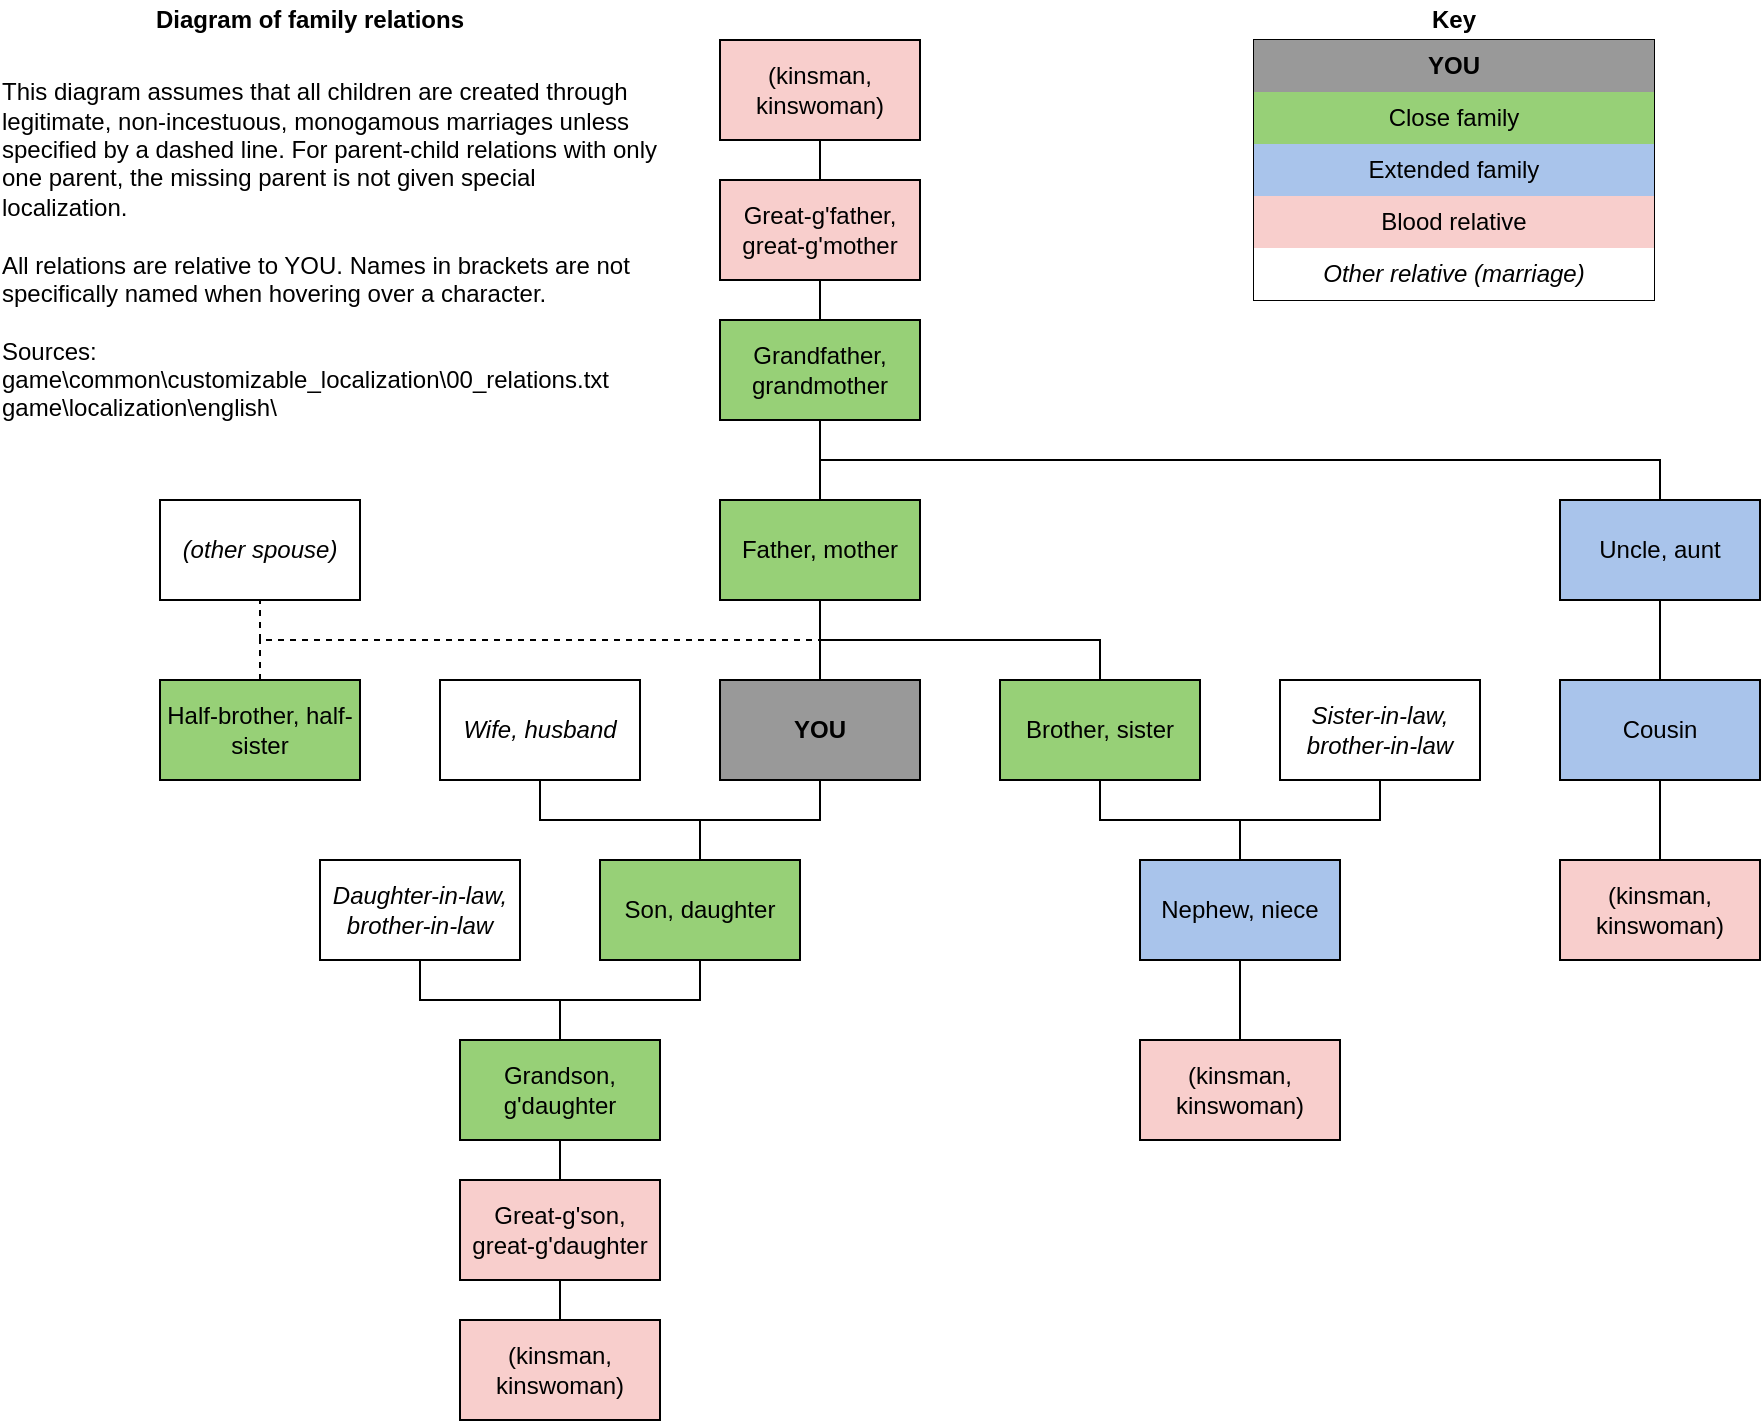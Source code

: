 <mxfile version="13.8.0" type="device"><diagram id="7V_d6fHq0QXNVy2wRsnM" name="Page-1"><mxGraphModel dx="1673" dy="2064" grid="1" gridSize="10" guides="1" tooltips="1" connect="1" arrows="1" fold="1" page="1" pageScale="1" pageWidth="827" pageHeight="1169" math="0" shadow="0"><root><mxCell id="0"/><mxCell id="1" parent="0"/><mxCell id="PnNdd4PuKevBTMux_njv-1" value="Father, mother" style="rounded=0;whiteSpace=wrap;html=1;fillColor=#97D077;fontSize=12;" vertex="1" parent="1"><mxGeometry x="360" y="230" width="100" height="50" as="geometry"/></mxCell><mxCell id="PnNdd4PuKevBTMux_njv-3" value="Son, daughter" style="rounded=0;whiteSpace=wrap;html=1;fillColor=#97D077;fontSize=12;" vertex="1" parent="1"><mxGeometry x="300" y="410" width="100" height="50" as="geometry"/></mxCell><mxCell id="PnNdd4PuKevBTMux_njv-5" value="&lt;font style=&quot;font-size: 12px&quot;&gt;Grandson, g'daughter&lt;/font&gt;" style="rounded=0;whiteSpace=wrap;html=1;fillColor=#97D077;fontSize=12;" vertex="1" parent="1"><mxGeometry x="230" y="500" width="100" height="50" as="geometry"/></mxCell><mxCell id="PnNdd4PuKevBTMux_njv-9" value="Wife, husband" style="rounded=0;whiteSpace=wrap;html=1;fontStyle=2;fontSize=12;" vertex="1" parent="1"><mxGeometry x="220" y="320" width="100" height="50" as="geometry"/></mxCell><mxCell id="PnNdd4PuKevBTMux_njv-19" value="" style="endArrow=none;html=1;strokeColor=#000000;entryX=0.5;entryY=1;entryDx=0;entryDy=0;exitX=0.5;exitY=0;exitDx=0;exitDy=0;edgeStyle=orthogonalEdgeStyle;rounded=0;fontSize=12;" edge="1" parent="1" source="PnNdd4PuKevBTMux_njv-3" target="JIgSiyLRq1NCs8Vtjxz2-1"><mxGeometry width="50" height="50" relative="1" as="geometry"><mxPoint x="420" y="540" as="sourcePoint"/><mxPoint x="310" y="570" as="targetPoint"/></mxGeometry></mxCell><mxCell id="PnNdd4PuKevBTMux_njv-20" value="" style="endArrow=none;html=1;strokeColor=#000000;entryX=0.5;entryY=1;entryDx=0;entryDy=0;exitX=0.5;exitY=0;exitDx=0;exitDy=0;edgeStyle=orthogonalEdgeStyle;rounded=0;fontSize=12;" edge="1" parent="1" source="PnNdd4PuKevBTMux_njv-3" target="PnNdd4PuKevBTMux_njv-9"><mxGeometry width="50" height="50" relative="1" as="geometry"><mxPoint x="350" y="560" as="sourcePoint"/><mxPoint x="410" y="520" as="targetPoint"/></mxGeometry></mxCell><mxCell id="PnNdd4PuKevBTMux_njv-23" value="&lt;font style=&quot;font-size: 12px;&quot;&gt;Daughter-in-law, brother-in-law&lt;/font&gt;" style="rounded=0;whiteSpace=wrap;html=1;fontStyle=2;fontSize=12;" vertex="1" parent="1"><mxGeometry x="160" y="410" width="100" height="50" as="geometry"/></mxCell><mxCell id="PnNdd4PuKevBTMux_njv-24" value="" style="endArrow=none;html=1;strokeColor=#000000;entryX=0.5;entryY=1;entryDx=0;entryDy=0;exitX=0.5;exitY=0;exitDx=0;exitDy=0;edgeStyle=orthogonalEdgeStyle;rounded=0;fontSize=12;" edge="1" parent="1" source="PnNdd4PuKevBTMux_njv-5" target="PnNdd4PuKevBTMux_njv-23"><mxGeometry width="50" height="50" relative="1" as="geometry"><mxPoint x="350.0" y="560" as="sourcePoint"/><mxPoint x="310.0" y="520" as="targetPoint"/></mxGeometry></mxCell><mxCell id="PnNdd4PuKevBTMux_njv-25" value="" style="endArrow=none;html=1;strokeColor=#000000;entryX=0.5;entryY=1;entryDx=0;entryDy=0;edgeStyle=orthogonalEdgeStyle;rounded=0;exitX=0.5;exitY=0;exitDx=0;exitDy=0;fontSize=12;" edge="1" parent="1" source="PnNdd4PuKevBTMux_njv-5" target="PnNdd4PuKevBTMux_njv-3"><mxGeometry width="50" height="50" relative="1" as="geometry"><mxPoint x="290" y="610" as="sourcePoint"/><mxPoint x="230" y="600" as="targetPoint"/></mxGeometry></mxCell><mxCell id="PnNdd4PuKevBTMux_njv-26" value="" style="endArrow=none;html=1;strokeColor=#000000;edgeStyle=orthogonalEdgeStyle;rounded=0;entryX=0.5;entryY=1;entryDx=0;entryDy=0;exitX=0.5;exitY=0;exitDx=0;exitDy=0;fontSize=12;" edge="1" parent="1" source="JIgSiyLRq1NCs8Vtjxz2-1" target="PnNdd4PuKevBTMux_njv-1"><mxGeometry width="50" height="50" relative="1" as="geometry"><mxPoint x="410" y="460" as="sourcePoint"/><mxPoint x="410" y="440" as="targetPoint"/></mxGeometry></mxCell><mxCell id="PnNdd4PuKevBTMux_njv-28" value="(other spouse)" style="rounded=0;whiteSpace=wrap;html=1;fontStyle=2;fontSize=12;" vertex="1" parent="1"><mxGeometry x="80" y="230" width="100" height="50" as="geometry"/></mxCell><mxCell id="PnNdd4PuKevBTMux_njv-30" value="&lt;font style=&quot;font-size: 12px;&quot;&gt;Half-brother, half-sister&lt;/font&gt;" style="rounded=0;whiteSpace=wrap;html=1;fillColor=#97D077;fontSize=12;" vertex="1" parent="1"><mxGeometry x="80" y="320" width="100" height="50" as="geometry"/></mxCell><mxCell id="PnNdd4PuKevBTMux_njv-31" value="" style="endArrow=none;html=1;strokeColor=#000000;edgeStyle=orthogonalEdgeStyle;rounded=0;dashed=1;fontSize=12;exitX=0.5;exitY=0;exitDx=0;exitDy=0;" edge="1" parent="1" source="PnNdd4PuKevBTMux_njv-30"><mxGeometry width="50" height="50" relative="1" as="geometry"><mxPoint x="200" y="440" as="sourcePoint"/><mxPoint x="130" y="300" as="targetPoint"/><Array as="points"><mxPoint x="130" y="300"/></Array></mxGeometry></mxCell><mxCell id="PnNdd4PuKevBTMux_njv-33" value="&lt;font style=&quot;font-size: 12px&quot;&gt;&lt;font style=&quot;font-size: 12px&quot;&gt;Great-g'son, great-g'daughter&lt;/font&gt;&lt;br style=&quot;font-size: 12px&quot;&gt;&lt;/font&gt;" style="rounded=0;whiteSpace=wrap;html=1;fillColor=#F8CECC;fontSize=12;" vertex="1" parent="1"><mxGeometry x="230" y="570" width="100" height="50" as="geometry"/></mxCell><mxCell id="PnNdd4PuKevBTMux_njv-34" value="" style="endArrow=none;html=1;strokeColor=#000000;entryX=0.5;entryY=1;entryDx=0;entryDy=0;exitX=0.5;exitY=0;exitDx=0;exitDy=0;edgeStyle=orthogonalEdgeStyle;rounded=0;fontSize=12;" edge="1" parent="1" source="PnNdd4PuKevBTMux_njv-33" target="PnNdd4PuKevBTMux_njv-5"><mxGeometry width="50" height="50" relative="1" as="geometry"><mxPoint x="290" y="640" as="sourcePoint"/><mxPoint x="230" y="600" as="targetPoint"/></mxGeometry></mxCell><mxCell id="PnNdd4PuKevBTMux_njv-37" value="&lt;font style=&quot;font-size: 12px&quot;&gt;(kinsman&lt;font style=&quot;font-size: 12px&quot;&gt;, kinswoman)&lt;br style=&quot;font-size: 12px;&quot;&gt;&lt;/font&gt;&lt;/font&gt;" style="rounded=0;whiteSpace=wrap;html=1;fillColor=#F8CECC;fontSize=12;" vertex="1" parent="1"><mxGeometry x="230" y="640" width="100" height="50" as="geometry"/></mxCell><mxCell id="PnNdd4PuKevBTMux_njv-38" value="" style="endArrow=none;html=1;strokeColor=#000000;edgeStyle=orthogonalEdgeStyle;rounded=0;exitX=0.5;exitY=0;exitDx=0;exitDy=0;entryX=0.5;entryY=1;entryDx=0;entryDy=0;fontSize=12;" edge="1" parent="1" source="PnNdd4PuKevBTMux_njv-37" target="PnNdd4PuKevBTMux_njv-33"><mxGeometry width="50" height="50" relative="1" as="geometry"><mxPoint x="140" y="780" as="sourcePoint"/><mxPoint x="240" y="780" as="targetPoint"/></mxGeometry></mxCell><mxCell id="PnNdd4PuKevBTMux_njv-41" value="Brother, sister" style="rounded=0;whiteSpace=wrap;html=1;fillColor=#97D077;fontSize=12;" vertex="1" parent="1"><mxGeometry x="500" y="320" width="100" height="50" as="geometry"/></mxCell><mxCell id="PnNdd4PuKevBTMux_njv-43" value="&lt;font style=&quot;font-size: 12px;&quot;&gt;Sister-in-law, brother-in-law&lt;br style=&quot;font-size: 12px;&quot;&gt;&lt;/font&gt;" style="rounded=0;whiteSpace=wrap;html=1;fontStyle=2;fontSize=12;" vertex="1" parent="1"><mxGeometry x="640" y="320" width="100" height="50" as="geometry"/></mxCell><mxCell id="PnNdd4PuKevBTMux_njv-44" value="" style="endArrow=none;html=1;strokeColor=#000000;exitX=0.5;exitY=0;exitDx=0;exitDy=0;edgeStyle=orthogonalEdgeStyle;rounded=0;entryX=0.5;entryY=1;entryDx=0;entryDy=0;fontSize=12;" edge="1" parent="1" source="PnNdd4PuKevBTMux_njv-45" target="PnNdd4PuKevBTMux_njv-41"><mxGeometry width="50" height="50" relative="1" as="geometry"><mxPoint x="410" y="480" as="sourcePoint"/><mxPoint x="480" y="560" as="targetPoint"/></mxGeometry></mxCell><mxCell id="PnNdd4PuKevBTMux_njv-45" value="Nephew, niece" style="rounded=0;whiteSpace=wrap;html=1;fillColor=#A9C4EB;fontSize=12;" vertex="1" parent="1"><mxGeometry x="570" y="410" width="100" height="50" as="geometry"/></mxCell><mxCell id="PnNdd4PuKevBTMux_njv-46" value="" style="endArrow=none;html=1;strokeColor=#000000;exitX=0.5;exitY=0;exitDx=0;exitDy=0;edgeStyle=orthogonalEdgeStyle;rounded=0;entryX=0.5;entryY=1;entryDx=0;entryDy=0;fontSize=12;" edge="1" parent="1" source="PnNdd4PuKevBTMux_njv-45" target="PnNdd4PuKevBTMux_njv-43"><mxGeometry width="50" height="50" relative="1" as="geometry"><mxPoint x="590" y="560" as="sourcePoint"/><mxPoint x="530" y="520" as="targetPoint"/></mxGeometry></mxCell><mxCell id="PnNdd4PuKevBTMux_njv-47" value="(kinsman, kinswoman)" style="rounded=0;whiteSpace=wrap;html=1;fillColor=#F8CECC;fontSize=12;" vertex="1" parent="1"><mxGeometry x="570" y="500" width="100" height="50" as="geometry"/></mxCell><mxCell id="PnNdd4PuKevBTMux_njv-48" value="" style="endArrow=none;html=1;strokeColor=#000000;exitX=0.5;exitY=0;exitDx=0;exitDy=0;edgeStyle=orthogonalEdgeStyle;rounded=0;entryX=0.5;entryY=1;entryDx=0;entryDy=0;fontSize=12;" edge="1" parent="1" source="PnNdd4PuKevBTMux_njv-47" target="PnNdd4PuKevBTMux_njv-45"><mxGeometry width="50" height="50" relative="1" as="geometry"><mxPoint x="590" y="560" as="sourcePoint"/><mxPoint x="530" y="520" as="targetPoint"/></mxGeometry></mxCell><mxCell id="PnNdd4PuKevBTMux_njv-49" value="&lt;font style=&quot;font-size: 12px;&quot;&gt;Grandfather, grandmother&lt;/font&gt;" style="rounded=0;whiteSpace=wrap;html=1;fillColor=#97D077;fontSize=12;" vertex="1" parent="1"><mxGeometry x="360" y="140" width="100" height="50" as="geometry"/></mxCell><mxCell id="PnNdd4PuKevBTMux_njv-50" value="" style="endArrow=none;html=1;strokeColor=#000000;exitX=0.5;exitY=0;exitDx=0;exitDy=0;edgeStyle=orthogonalEdgeStyle;rounded=0;fontSize=12;" edge="1" parent="1" source="PnNdd4PuKevBTMux_njv-1"><mxGeometry width="50" height="50" relative="1" as="geometry"><mxPoint x="410" y="480" as="sourcePoint"/><mxPoint x="410" y="200" as="targetPoint"/></mxGeometry></mxCell><mxCell id="PnNdd4PuKevBTMux_njv-51" value="Uncle, aunt" style="rounded=0;whiteSpace=wrap;html=1;fillColor=#A9C4EB;fontSize=12;" vertex="1" parent="1"><mxGeometry x="780" y="230" width="100" height="50" as="geometry"/></mxCell><mxCell id="PnNdd4PuKevBTMux_njv-52" value="" style="endArrow=none;html=1;strokeColor=#000000;entryX=0.5;entryY=1;entryDx=0;entryDy=0;exitX=0.5;exitY=0;exitDx=0;exitDy=0;edgeStyle=orthogonalEdgeStyle;rounded=0;fontSize=12;" edge="1" parent="1" source="JIgSiyLRq1NCs8Vtjxz2-1" target="PnNdd4PuKevBTMux_njv-1"><mxGeometry width="50" height="50" relative="1" as="geometry"><mxPoint x="410" y="480" as="sourcePoint"/><mxPoint x="410" y="440" as="targetPoint"/></mxGeometry></mxCell><mxCell id="PnNdd4PuKevBTMux_njv-53" value="" style="endArrow=none;html=1;strokeColor=#000000;entryX=0.5;entryY=1;entryDx=0;entryDy=0;exitX=0.5;exitY=0;exitDx=0;exitDy=0;edgeStyle=orthogonalEdgeStyle;rounded=0;fontSize=12;" edge="1" parent="1" source="PnNdd4PuKevBTMux_njv-51" target="PnNdd4PuKevBTMux_njv-49"><mxGeometry width="50" height="50" relative="1" as="geometry"><mxPoint x="410" y="400" as="sourcePoint"/><mxPoint x="410" y="350" as="targetPoint"/></mxGeometry></mxCell><mxCell id="PnNdd4PuKevBTMux_njv-54" value="Cousin" style="rounded=0;whiteSpace=wrap;html=1;fillColor=#A9C4EB;fontSize=12;" vertex="1" parent="1"><mxGeometry x="780" y="320" width="100" height="50" as="geometry"/></mxCell><mxCell id="PnNdd4PuKevBTMux_njv-55" value="(kinsman, kinswoman)" style="rounded=0;whiteSpace=wrap;html=1;fillColor=#F8CECC;fontSize=12;" vertex="1" parent="1"><mxGeometry x="780" y="410" width="100" height="50" as="geometry"/></mxCell><mxCell id="PnNdd4PuKevBTMux_njv-56" value="" style="endArrow=none;html=1;strokeColor=#000000;entryX=0.5;entryY=1;entryDx=0;entryDy=0;exitX=0.5;exitY=0;exitDx=0;exitDy=0;edgeStyle=orthogonalEdgeStyle;rounded=0;fontSize=12;" edge="1" parent="1" source="PnNdd4PuKevBTMux_njv-55" target="PnNdd4PuKevBTMux_njv-54"><mxGeometry width="50" height="50" relative="1" as="geometry"><mxPoint x="1180" y="470" as="sourcePoint"/><mxPoint x="820" y="430" as="targetPoint"/></mxGeometry></mxCell><mxCell id="PnNdd4PuKevBTMux_njv-57" value="" style="endArrow=none;html=1;strokeColor=#000000;entryX=0.5;entryY=1;entryDx=0;entryDy=0;edgeStyle=orthogonalEdgeStyle;rounded=0;fontSize=12;exitX=0.5;exitY=0;exitDx=0;exitDy=0;" edge="1" parent="1" source="PnNdd4PuKevBTMux_njv-54" target="PnNdd4PuKevBTMux_njv-51"><mxGeometry width="50" height="50" relative="1" as="geometry"><mxPoint x="820" y="470" as="sourcePoint"/><mxPoint x="830" y="520" as="targetPoint"/></mxGeometry></mxCell><mxCell id="PnNdd4PuKevBTMux_njv-58" value="&lt;font style=&quot;font-size: 12px&quot;&gt;Great-g'&lt;font style=&quot;font-size: 12px&quot;&gt;father, great-g'mother&lt;br style=&quot;font-size: 12px;&quot;&gt;&lt;/font&gt;&lt;/font&gt;" style="rounded=0;whiteSpace=wrap;html=1;fillColor=#F8CECC;fontSize=12;" vertex="1" parent="1"><mxGeometry x="360" y="70" width="100" height="50" as="geometry"/></mxCell><mxCell id="PnNdd4PuKevBTMux_njv-59" value="" style="endArrow=none;html=1;strokeColor=#000000;entryX=0.5;entryY=1;entryDx=0;entryDy=0;exitX=0.5;exitY=0;exitDx=0;exitDy=0;edgeStyle=orthogonalEdgeStyle;rounded=0;fontSize=12;" edge="1" parent="1" source="PnNdd4PuKevBTMux_njv-49" target="PnNdd4PuKevBTMux_njv-58"><mxGeometry width="50" height="50" relative="1" as="geometry"><mxPoint x="770" y="250" as="sourcePoint"/><mxPoint x="410" y="210" as="targetPoint"/></mxGeometry></mxCell><mxCell id="PnNdd4PuKevBTMux_njv-60" value="(kinsman, kinswoman)" style="rounded=0;whiteSpace=wrap;html=1;fillColor=#F8CECC;fontSize=12;" vertex="1" parent="1"><mxGeometry x="360" width="100" height="50" as="geometry"/></mxCell><mxCell id="PnNdd4PuKevBTMux_njv-61" value="" style="endArrow=none;html=1;strokeColor=#000000;entryX=0.5;entryY=1;entryDx=0;entryDy=0;edgeStyle=orthogonalEdgeStyle;rounded=0;exitX=0.5;exitY=0;exitDx=0;exitDy=0;fontSize=12;" edge="1" parent="1" source="PnNdd4PuKevBTMux_njv-58" target="PnNdd4PuKevBTMux_njv-60"><mxGeometry width="50" height="50" relative="1" as="geometry"><mxPoint x="460" y="90" as="sourcePoint"/><mxPoint x="410" y="150" as="targetPoint"/></mxGeometry></mxCell><mxCell id="PnNdd4PuKevBTMux_njv-63" value="&lt;b style=&quot;font-size: 12px;&quot;&gt;Diagram of family relations&lt;/b&gt;" style="text;html=1;strokeColor=none;fillColor=none;align=center;verticalAlign=middle;whiteSpace=wrap;rounded=0;fontSize=12;" vertex="1" parent="1"><mxGeometry y="-20" width="310" height="20" as="geometry"/></mxCell><mxCell id="PnNdd4PuKevBTMux_njv-64" value="&lt;div style=&quot;font-size: 12px;&quot; align=&quot;left&quot;&gt;&lt;font style=&quot;font-size: 12px&quot;&gt;This diagram assumes that all children are created through legitimate, non-incestuous, monogamous marriages unless specified by a dashed line. For parent-child relations with only one parent, the missing parent is not given special localization.&lt;br style=&quot;font-size: 12px;&quot;&gt;&lt;/font&gt;&lt;/div&gt;&lt;div style=&quot;font-size: 12px;&quot; align=&quot;left&quot;&gt;&lt;font style=&quot;font-size: 12px&quot;&gt;&lt;br style=&quot;font-size: 12px;&quot;&gt;&lt;/font&gt;&lt;/div&gt;&lt;div style=&quot;font-size: 12px;&quot; align=&quot;left&quot;&gt;&lt;font style=&quot;font-size: 12px&quot;&gt; All relations are relative to YOU. Names in brackets are not specifically named when hovering over a character.&lt;br style=&quot;font-size: 12px;&quot;&gt;&lt;/font&gt;&lt;/div&gt;&lt;div style=&quot;font-size: 12px;&quot; align=&quot;left&quot;&gt;&lt;font style=&quot;font-size: 12px&quot;&gt;&lt;br style=&quot;font-size: 12px;&quot;&gt;&lt;/font&gt;&lt;/div&gt;&lt;div style=&quot;font-size: 12px;&quot; align=&quot;left&quot;&gt;&lt;font style=&quot;font-size: 12px&quot;&gt;Sources:&lt;/font&gt;&lt;/div&gt;&lt;div style=&quot;font-size: 12px;&quot; align=&quot;left&quot;&gt;&lt;font style=&quot;font-size: 12px&quot;&gt;game\common\customizable_localization\00_relations.txt&lt;/font&gt;&lt;/div&gt;&lt;div style=&quot;font-size: 12px;&quot; align=&quot;left&quot;&gt;&lt;font style=&quot;font-size: 12px&quot;&gt;game\localization\english\&lt;/font&gt;&lt;/div&gt;" style="text;html=1;strokeColor=none;fillColor=none;align=center;verticalAlign=middle;whiteSpace=wrap;rounded=0;fontSize=12;" vertex="1" parent="1"><mxGeometry width="330" height="210" as="geometry"/></mxCell><mxCell id="PnNdd4PuKevBTMux_njv-65" value="Key" style="text;html=1;strokeColor=none;fillColor=none;align=center;verticalAlign=middle;whiteSpace=wrap;rounded=0;fontStyle=1;fontSize=12;" vertex="1" parent="1"><mxGeometry x="627" y="-20" width="200" height="20" as="geometry"/></mxCell><mxCell id="PnNdd4PuKevBTMux_njv-95" value="" style="shape=table;html=1;whiteSpace=wrap;startSize=0;container=1;collapsible=0;childLayout=tableLayout;fontSize=12;" vertex="1" parent="1"><mxGeometry x="627" width="200" height="130" as="geometry"/></mxCell><mxCell id="PnNdd4PuKevBTMux_njv-96" value="" style="shape=partialRectangle;html=1;whiteSpace=wrap;collapsible=0;dropTarget=0;pointerEvents=0;fillColor=none;top=0;left=0;bottom=0;right=0;points=[[0,0.5],[1,0.5]];portConstraint=eastwest;fontSize=12;" vertex="1" parent="PnNdd4PuKevBTMux_njv-95"><mxGeometry width="200" height="26" as="geometry"/></mxCell><mxCell id="PnNdd4PuKevBTMux_njv-97" value="&lt;b style=&quot;font-size: 12px;&quot;&gt;YOU&lt;/b&gt;" style="shape=partialRectangle;html=1;whiteSpace=wrap;connectable=0;overflow=hidden;top=0;left=0;bottom=0;right=0;fillColor=#999999;fontSize=12;" vertex="1" parent="PnNdd4PuKevBTMux_njv-96"><mxGeometry width="200" height="26" as="geometry"/></mxCell><mxCell id="PnNdd4PuKevBTMux_njv-98" value="" style="shape=partialRectangle;html=1;whiteSpace=wrap;collapsible=0;dropTarget=0;pointerEvents=0;fillColor=none;top=0;left=0;bottom=0;right=0;points=[[0,0.5],[1,0.5]];portConstraint=eastwest;fontSize=12;" vertex="1" parent="PnNdd4PuKevBTMux_njv-95"><mxGeometry y="26" width="200" height="26" as="geometry"/></mxCell><mxCell id="PnNdd4PuKevBTMux_njv-99" value="Close family" style="shape=partialRectangle;html=1;whiteSpace=wrap;connectable=0;overflow=hidden;top=0;left=0;bottom=0;right=0;fillColor=#97D077;fontSize=12;" vertex="1" parent="PnNdd4PuKevBTMux_njv-98"><mxGeometry width="200" height="26" as="geometry"/></mxCell><mxCell id="PnNdd4PuKevBTMux_njv-100" value="" style="shape=partialRectangle;html=1;whiteSpace=wrap;collapsible=0;dropTarget=0;pointerEvents=0;fillColor=none;top=0;left=0;bottom=0;right=0;points=[[0,0.5],[1,0.5]];portConstraint=eastwest;fontSize=12;" vertex="1" parent="PnNdd4PuKevBTMux_njv-95"><mxGeometry y="52" width="200" height="26" as="geometry"/></mxCell><mxCell id="PnNdd4PuKevBTMux_njv-101" value="Extended family" style="shape=partialRectangle;html=1;whiteSpace=wrap;connectable=0;overflow=hidden;top=0;left=0;bottom=0;right=0;fillColor=#A9C4EB;fontSize=12;" vertex="1" parent="PnNdd4PuKevBTMux_njv-100"><mxGeometry width="200" height="26" as="geometry"/></mxCell><mxCell id="PnNdd4PuKevBTMux_njv-102" value="" style="shape=partialRectangle;html=1;whiteSpace=wrap;collapsible=0;dropTarget=0;pointerEvents=0;fillColor=none;top=0;left=0;bottom=0;right=0;points=[[0,0.5],[1,0.5]];portConstraint=eastwest;fontSize=12;" vertex="1" parent="PnNdd4PuKevBTMux_njv-95"><mxGeometry y="78" width="200" height="26" as="geometry"/></mxCell><mxCell id="PnNdd4PuKevBTMux_njv-103" value="Blood relative" style="shape=partialRectangle;html=1;whiteSpace=wrap;connectable=0;overflow=hidden;top=0;left=0;bottom=0;right=0;fillColor=#F8CECC;fontSize=12;" vertex="1" parent="PnNdd4PuKevBTMux_njv-102"><mxGeometry width="200" height="26" as="geometry"/></mxCell><mxCell id="PnNdd4PuKevBTMux_njv-104" value="" style="shape=partialRectangle;html=1;whiteSpace=wrap;collapsible=0;dropTarget=0;pointerEvents=0;fillColor=none;top=0;left=0;bottom=0;right=0;points=[[0,0.5],[1,0.5]];portConstraint=eastwest;fontStyle=2;fontSize=12;" vertex="1" parent="PnNdd4PuKevBTMux_njv-95"><mxGeometry y="104" width="200" height="26" as="geometry"/></mxCell><mxCell id="PnNdd4PuKevBTMux_njv-105" value="&lt;i style=&quot;font-size: 12px;&quot;&gt;Other relative (marriage)&lt;/i&gt;" style="shape=partialRectangle;html=1;whiteSpace=wrap;connectable=0;overflow=hidden;top=0;left=0;bottom=0;right=0;fontSize=12;" vertex="1" parent="PnNdd4PuKevBTMux_njv-104"><mxGeometry width="200" height="26" as="geometry"/></mxCell><mxCell id="PnNdd4PuKevBTMux_njv-108" value="" style="endArrow=none;html=1;strokeColor=#000000;edgeStyle=orthogonalEdgeStyle;rounded=0;dashed=1;fontSize=12;entryX=0.5;entryY=1;entryDx=0;entryDy=0;exitX=0.5;exitY=1;exitDx=0;exitDy=0;" edge="1" parent="1" source="PnNdd4PuKevBTMux_njv-1" target="PnNdd4PuKevBTMux_njv-28"><mxGeometry width="50" height="50" relative="1" as="geometry"><mxPoint x="410" y="430" as="sourcePoint"/><mxPoint x="180" y="460" as="targetPoint"/><Array as="points"><mxPoint x="410" y="300"/><mxPoint x="130" y="300"/></Array></mxGeometry></mxCell><mxCell id="JIgSiyLRq1NCs8Vtjxz2-1" value="YOU" style="rounded=0;whiteSpace=wrap;html=1;fontStyle=1;fillColor=#999999;fontSize=12;" parent="1" vertex="1"><mxGeometry x="360" y="320" width="100" height="50" as="geometry"/></mxCell><mxCell id="PnNdd4PuKevBTMux_njv-110" value="" style="endArrow=none;html=1;strokeColor=#000000;entryX=0.5;entryY=1;entryDx=0;entryDy=0;exitX=0.5;exitY=0;exitDx=0;exitDy=0;edgeStyle=orthogonalEdgeStyle;rounded=0;fontSize=12;" edge="1" parent="1" source="PnNdd4PuKevBTMux_njv-41" target="PnNdd4PuKevBTMux_njv-1"><mxGeometry width="50" height="50" relative="1" as="geometry"><mxPoint x="530" y="460" as="sourcePoint"/><mxPoint x="410" y="280" as="targetPoint"/></mxGeometry></mxCell></root></mxGraphModel></diagram></mxfile>